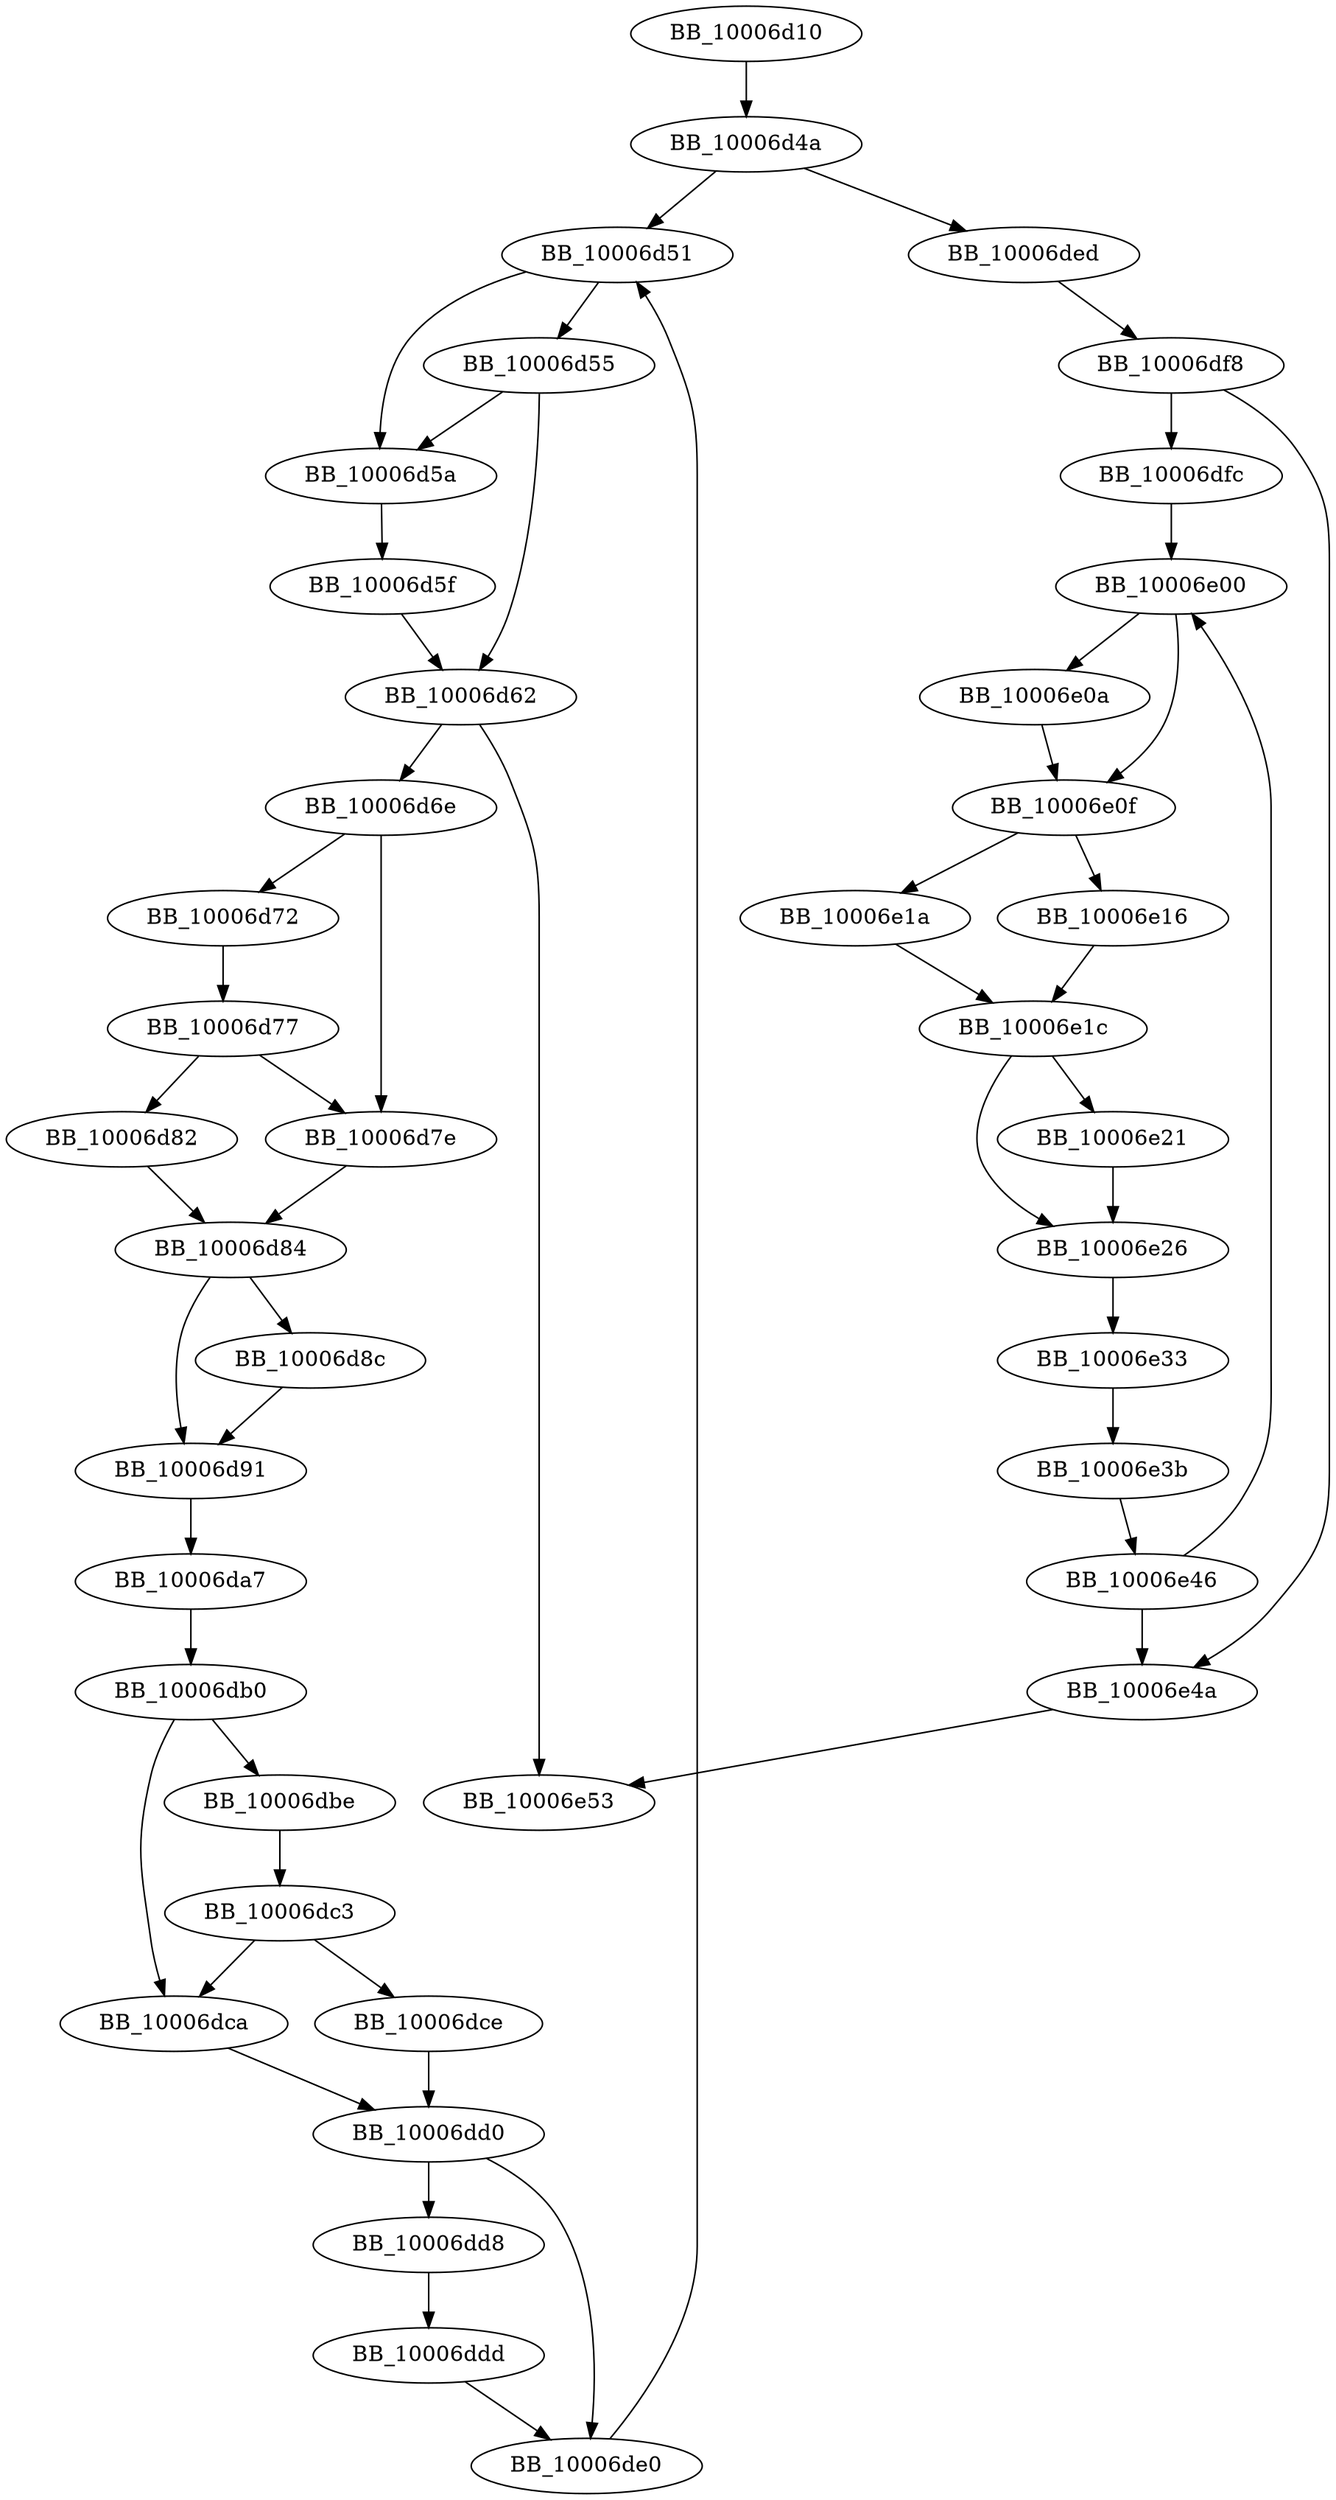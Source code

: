 DiGraph sub_10006D10{
BB_10006d10->BB_10006d4a
BB_10006d4a->BB_10006d51
BB_10006d4a->BB_10006ded
BB_10006d51->BB_10006d55
BB_10006d51->BB_10006d5a
BB_10006d55->BB_10006d5a
BB_10006d55->BB_10006d62
BB_10006d5a->BB_10006d5f
BB_10006d5f->BB_10006d62
BB_10006d62->BB_10006d6e
BB_10006d62->BB_10006e53
BB_10006d6e->BB_10006d72
BB_10006d6e->BB_10006d7e
BB_10006d72->BB_10006d77
BB_10006d77->BB_10006d7e
BB_10006d77->BB_10006d82
BB_10006d7e->BB_10006d84
BB_10006d82->BB_10006d84
BB_10006d84->BB_10006d8c
BB_10006d84->BB_10006d91
BB_10006d8c->BB_10006d91
BB_10006d91->BB_10006da7
BB_10006da7->BB_10006db0
BB_10006db0->BB_10006dbe
BB_10006db0->BB_10006dca
BB_10006dbe->BB_10006dc3
BB_10006dc3->BB_10006dca
BB_10006dc3->BB_10006dce
BB_10006dca->BB_10006dd0
BB_10006dce->BB_10006dd0
BB_10006dd0->BB_10006dd8
BB_10006dd0->BB_10006de0
BB_10006dd8->BB_10006ddd
BB_10006ddd->BB_10006de0
BB_10006de0->BB_10006d51
BB_10006ded->BB_10006df8
BB_10006df8->BB_10006dfc
BB_10006df8->BB_10006e4a
BB_10006dfc->BB_10006e00
BB_10006e00->BB_10006e0a
BB_10006e00->BB_10006e0f
BB_10006e0a->BB_10006e0f
BB_10006e0f->BB_10006e16
BB_10006e0f->BB_10006e1a
BB_10006e16->BB_10006e1c
BB_10006e1a->BB_10006e1c
BB_10006e1c->BB_10006e21
BB_10006e1c->BB_10006e26
BB_10006e21->BB_10006e26
BB_10006e26->BB_10006e33
BB_10006e33->BB_10006e3b
BB_10006e3b->BB_10006e46
BB_10006e46->BB_10006e00
BB_10006e46->BB_10006e4a
BB_10006e4a->BB_10006e53
}
